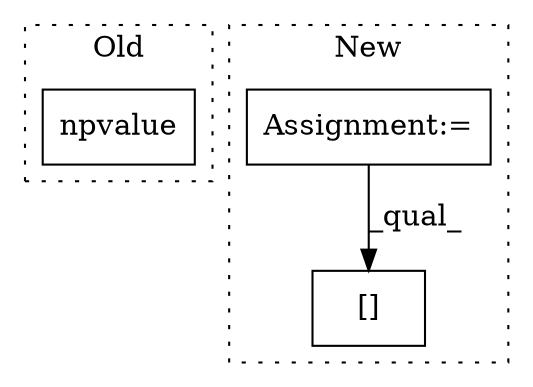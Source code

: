 digraph G {
subgraph cluster0 {
1 [label="npvalue" a="32" s="2988" l="9" shape="box"];
label = "Old";
style="dotted";
}
subgraph cluster1 {
2 [label="[]" a="2" s="2526,2537" l="9,1" shape="box"];
3 [label="Assignment:=" a="7" s="2360" l="1" shape="box"];
label = "New";
style="dotted";
}
3 -> 2 [label="_qual_"];
}